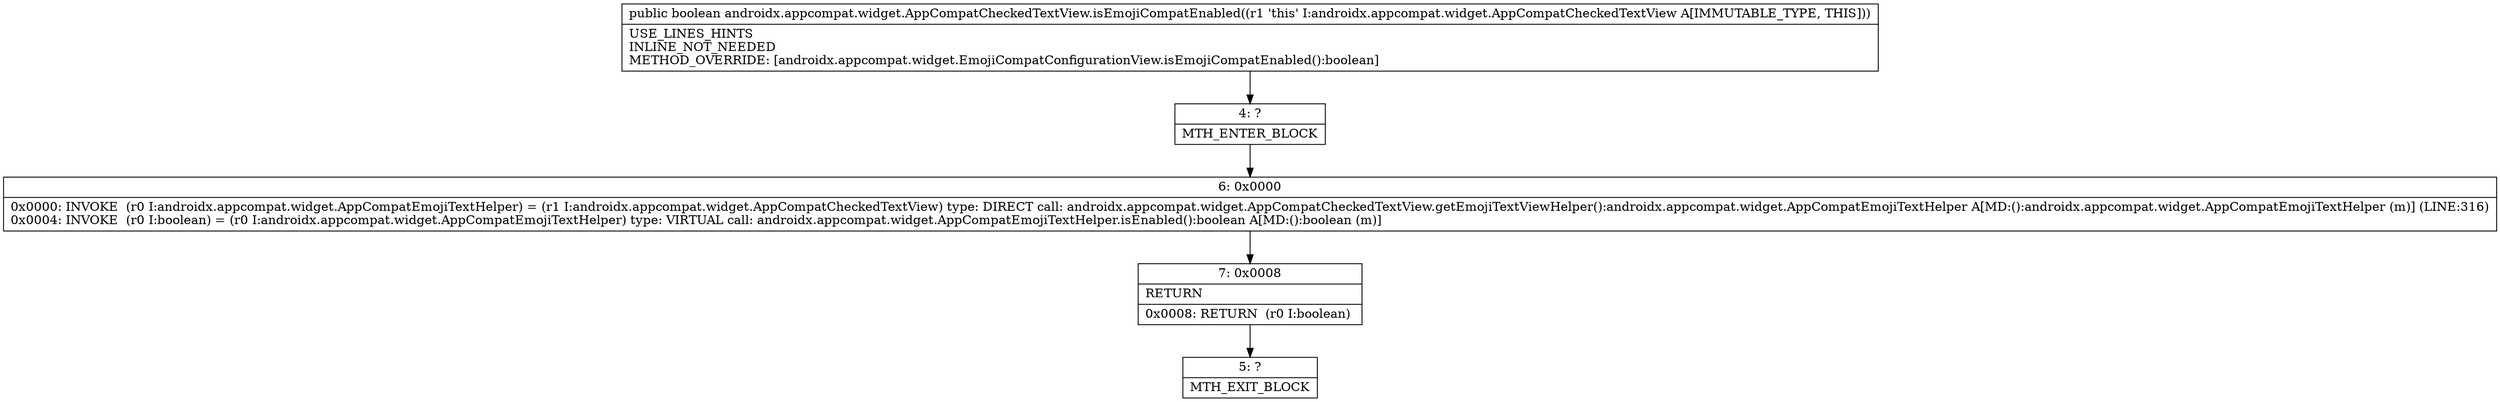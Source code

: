 digraph "CFG forandroidx.appcompat.widget.AppCompatCheckedTextView.isEmojiCompatEnabled()Z" {
Node_4 [shape=record,label="{4\:\ ?|MTH_ENTER_BLOCK\l}"];
Node_6 [shape=record,label="{6\:\ 0x0000|0x0000: INVOKE  (r0 I:androidx.appcompat.widget.AppCompatEmojiTextHelper) = (r1 I:androidx.appcompat.widget.AppCompatCheckedTextView) type: DIRECT call: androidx.appcompat.widget.AppCompatCheckedTextView.getEmojiTextViewHelper():androidx.appcompat.widget.AppCompatEmojiTextHelper A[MD:():androidx.appcompat.widget.AppCompatEmojiTextHelper (m)] (LINE:316)\l0x0004: INVOKE  (r0 I:boolean) = (r0 I:androidx.appcompat.widget.AppCompatEmojiTextHelper) type: VIRTUAL call: androidx.appcompat.widget.AppCompatEmojiTextHelper.isEnabled():boolean A[MD:():boolean (m)]\l}"];
Node_7 [shape=record,label="{7\:\ 0x0008|RETURN\l|0x0008: RETURN  (r0 I:boolean) \l}"];
Node_5 [shape=record,label="{5\:\ ?|MTH_EXIT_BLOCK\l}"];
MethodNode[shape=record,label="{public boolean androidx.appcompat.widget.AppCompatCheckedTextView.isEmojiCompatEnabled((r1 'this' I:androidx.appcompat.widget.AppCompatCheckedTextView A[IMMUTABLE_TYPE, THIS]))  | USE_LINES_HINTS\lINLINE_NOT_NEEDED\lMETHOD_OVERRIDE: [androidx.appcompat.widget.EmojiCompatConfigurationView.isEmojiCompatEnabled():boolean]\l}"];
MethodNode -> Node_4;Node_4 -> Node_6;
Node_6 -> Node_7;
Node_7 -> Node_5;
}

